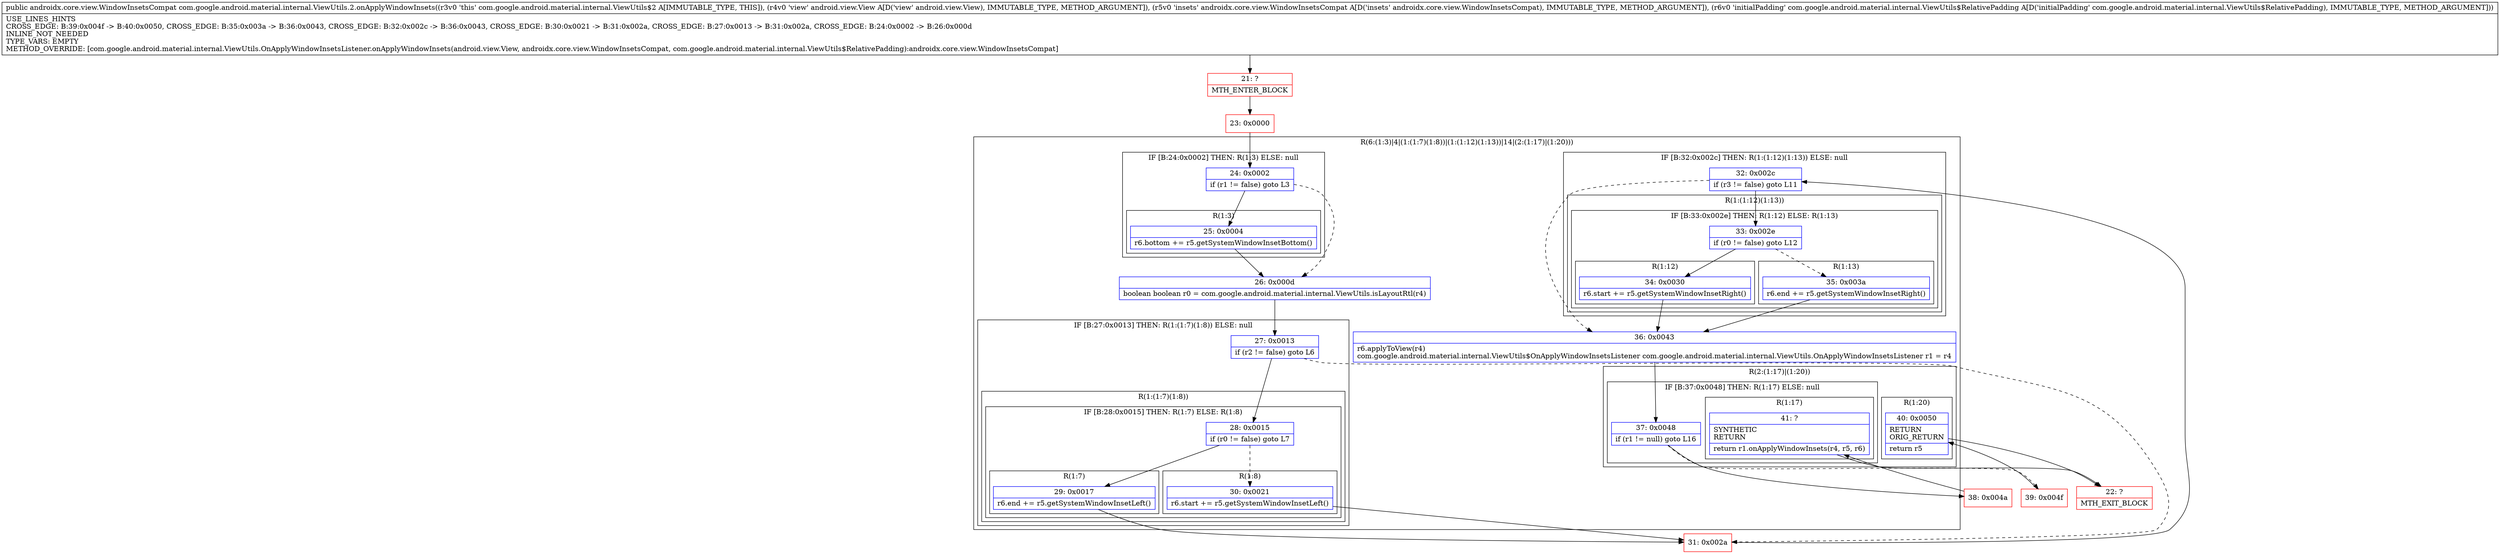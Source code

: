 digraph "CFG forcom.google.android.material.internal.ViewUtils.2.onApplyWindowInsets(Landroid\/view\/View;Landroidx\/core\/view\/WindowInsetsCompat;Lcom\/google\/android\/material\/internal\/ViewUtils$RelativePadding;)Landroidx\/core\/view\/WindowInsetsCompat;" {
subgraph cluster_Region_1549955478 {
label = "R(6:(1:3)|4|(1:(1:7)(1:8))|(1:(1:12)(1:13))|14|(2:(1:17)|(1:20)))";
node [shape=record,color=blue];
subgraph cluster_IfRegion_1211004852 {
label = "IF [B:24:0x0002] THEN: R(1:3) ELSE: null";
node [shape=record,color=blue];
Node_24 [shape=record,label="{24\:\ 0x0002|if (r1 != false) goto L3\l}"];
subgraph cluster_Region_263190205 {
label = "R(1:3)";
node [shape=record,color=blue];
Node_25 [shape=record,label="{25\:\ 0x0004|r6.bottom += r5.getSystemWindowInsetBottom()\l}"];
}
}
Node_26 [shape=record,label="{26\:\ 0x000d|boolean boolean r0 = com.google.android.material.internal.ViewUtils.isLayoutRtl(r4)\l}"];
subgraph cluster_IfRegion_2009682323 {
label = "IF [B:27:0x0013] THEN: R(1:(1:7)(1:8)) ELSE: null";
node [shape=record,color=blue];
Node_27 [shape=record,label="{27\:\ 0x0013|if (r2 != false) goto L6\l}"];
subgraph cluster_Region_1833106856 {
label = "R(1:(1:7)(1:8))";
node [shape=record,color=blue];
subgraph cluster_IfRegion_313295052 {
label = "IF [B:28:0x0015] THEN: R(1:7) ELSE: R(1:8)";
node [shape=record,color=blue];
Node_28 [shape=record,label="{28\:\ 0x0015|if (r0 != false) goto L7\l}"];
subgraph cluster_Region_1449829475 {
label = "R(1:7)";
node [shape=record,color=blue];
Node_29 [shape=record,label="{29\:\ 0x0017|r6.end += r5.getSystemWindowInsetLeft()\l}"];
}
subgraph cluster_Region_645966349 {
label = "R(1:8)";
node [shape=record,color=blue];
Node_30 [shape=record,label="{30\:\ 0x0021|r6.start += r5.getSystemWindowInsetLeft()\l}"];
}
}
}
}
subgraph cluster_IfRegion_460862087 {
label = "IF [B:32:0x002c] THEN: R(1:(1:12)(1:13)) ELSE: null";
node [shape=record,color=blue];
Node_32 [shape=record,label="{32\:\ 0x002c|if (r3 != false) goto L11\l}"];
subgraph cluster_Region_1630348285 {
label = "R(1:(1:12)(1:13))";
node [shape=record,color=blue];
subgraph cluster_IfRegion_1868358535 {
label = "IF [B:33:0x002e] THEN: R(1:12) ELSE: R(1:13)";
node [shape=record,color=blue];
Node_33 [shape=record,label="{33\:\ 0x002e|if (r0 != false) goto L12\l}"];
subgraph cluster_Region_1650969095 {
label = "R(1:12)";
node [shape=record,color=blue];
Node_34 [shape=record,label="{34\:\ 0x0030|r6.start += r5.getSystemWindowInsetRight()\l}"];
}
subgraph cluster_Region_1091880068 {
label = "R(1:13)";
node [shape=record,color=blue];
Node_35 [shape=record,label="{35\:\ 0x003a|r6.end += r5.getSystemWindowInsetRight()\l}"];
}
}
}
}
Node_36 [shape=record,label="{36\:\ 0x0043|r6.applyToView(r4)\lcom.google.android.material.internal.ViewUtils$OnApplyWindowInsetsListener com.google.android.material.internal.ViewUtils.OnApplyWindowInsetsListener r1 = r4\l}"];
subgraph cluster_Region_455223851 {
label = "R(2:(1:17)|(1:20))";
node [shape=record,color=blue];
subgraph cluster_IfRegion_1511234933 {
label = "IF [B:37:0x0048] THEN: R(1:17) ELSE: null";
node [shape=record,color=blue];
Node_37 [shape=record,label="{37\:\ 0x0048|if (r1 != null) goto L16\l}"];
subgraph cluster_Region_355645792 {
label = "R(1:17)";
node [shape=record,color=blue];
Node_41 [shape=record,label="{41\:\ ?|SYNTHETIC\lRETURN\l|return r1.onApplyWindowInsets(r4, r5, r6)\l}"];
}
}
subgraph cluster_Region_328777849 {
label = "R(1:20)";
node [shape=record,color=blue];
Node_40 [shape=record,label="{40\:\ 0x0050|RETURN\lORIG_RETURN\l|return r5\l}"];
}
}
}
Node_21 [shape=record,color=red,label="{21\:\ ?|MTH_ENTER_BLOCK\l}"];
Node_23 [shape=record,color=red,label="{23\:\ 0x0000}"];
Node_31 [shape=record,color=red,label="{31\:\ 0x002a}"];
Node_38 [shape=record,color=red,label="{38\:\ 0x004a}"];
Node_22 [shape=record,color=red,label="{22\:\ ?|MTH_EXIT_BLOCK\l}"];
Node_39 [shape=record,color=red,label="{39\:\ 0x004f}"];
MethodNode[shape=record,label="{public androidx.core.view.WindowInsetsCompat com.google.android.material.internal.ViewUtils.2.onApplyWindowInsets((r3v0 'this' com.google.android.material.internal.ViewUtils$2 A[IMMUTABLE_TYPE, THIS]), (r4v0 'view' android.view.View A[D('view' android.view.View), IMMUTABLE_TYPE, METHOD_ARGUMENT]), (r5v0 'insets' androidx.core.view.WindowInsetsCompat A[D('insets' androidx.core.view.WindowInsetsCompat), IMMUTABLE_TYPE, METHOD_ARGUMENT]), (r6v0 'initialPadding' com.google.android.material.internal.ViewUtils$RelativePadding A[D('initialPadding' com.google.android.material.internal.ViewUtils$RelativePadding), IMMUTABLE_TYPE, METHOD_ARGUMENT]))  | USE_LINES_HINTS\lCROSS_EDGE: B:39:0x004f \-\> B:40:0x0050, CROSS_EDGE: B:35:0x003a \-\> B:36:0x0043, CROSS_EDGE: B:32:0x002c \-\> B:36:0x0043, CROSS_EDGE: B:30:0x0021 \-\> B:31:0x002a, CROSS_EDGE: B:27:0x0013 \-\> B:31:0x002a, CROSS_EDGE: B:24:0x0002 \-\> B:26:0x000d\lINLINE_NOT_NEEDED\lTYPE_VARS: EMPTY\lMETHOD_OVERRIDE: [com.google.android.material.internal.ViewUtils.OnApplyWindowInsetsListener.onApplyWindowInsets(android.view.View, androidx.core.view.WindowInsetsCompat, com.google.android.material.internal.ViewUtils$RelativePadding):androidx.core.view.WindowInsetsCompat]\l}"];
MethodNode -> Node_21;Node_24 -> Node_25;
Node_24 -> Node_26[style=dashed];
Node_25 -> Node_26;
Node_26 -> Node_27;
Node_27 -> Node_28;
Node_27 -> Node_31[style=dashed];
Node_28 -> Node_29;
Node_28 -> Node_30[style=dashed];
Node_29 -> Node_31;
Node_30 -> Node_31;
Node_32 -> Node_33;
Node_32 -> Node_36[style=dashed];
Node_33 -> Node_34;
Node_33 -> Node_35[style=dashed];
Node_34 -> Node_36;
Node_35 -> Node_36;
Node_36 -> Node_37;
Node_37 -> Node_38;
Node_37 -> Node_39[style=dashed];
Node_41 -> Node_22;
Node_40 -> Node_22;
Node_21 -> Node_23;
Node_23 -> Node_24;
Node_31 -> Node_32;
Node_38 -> Node_41;
Node_39 -> Node_40;
}

